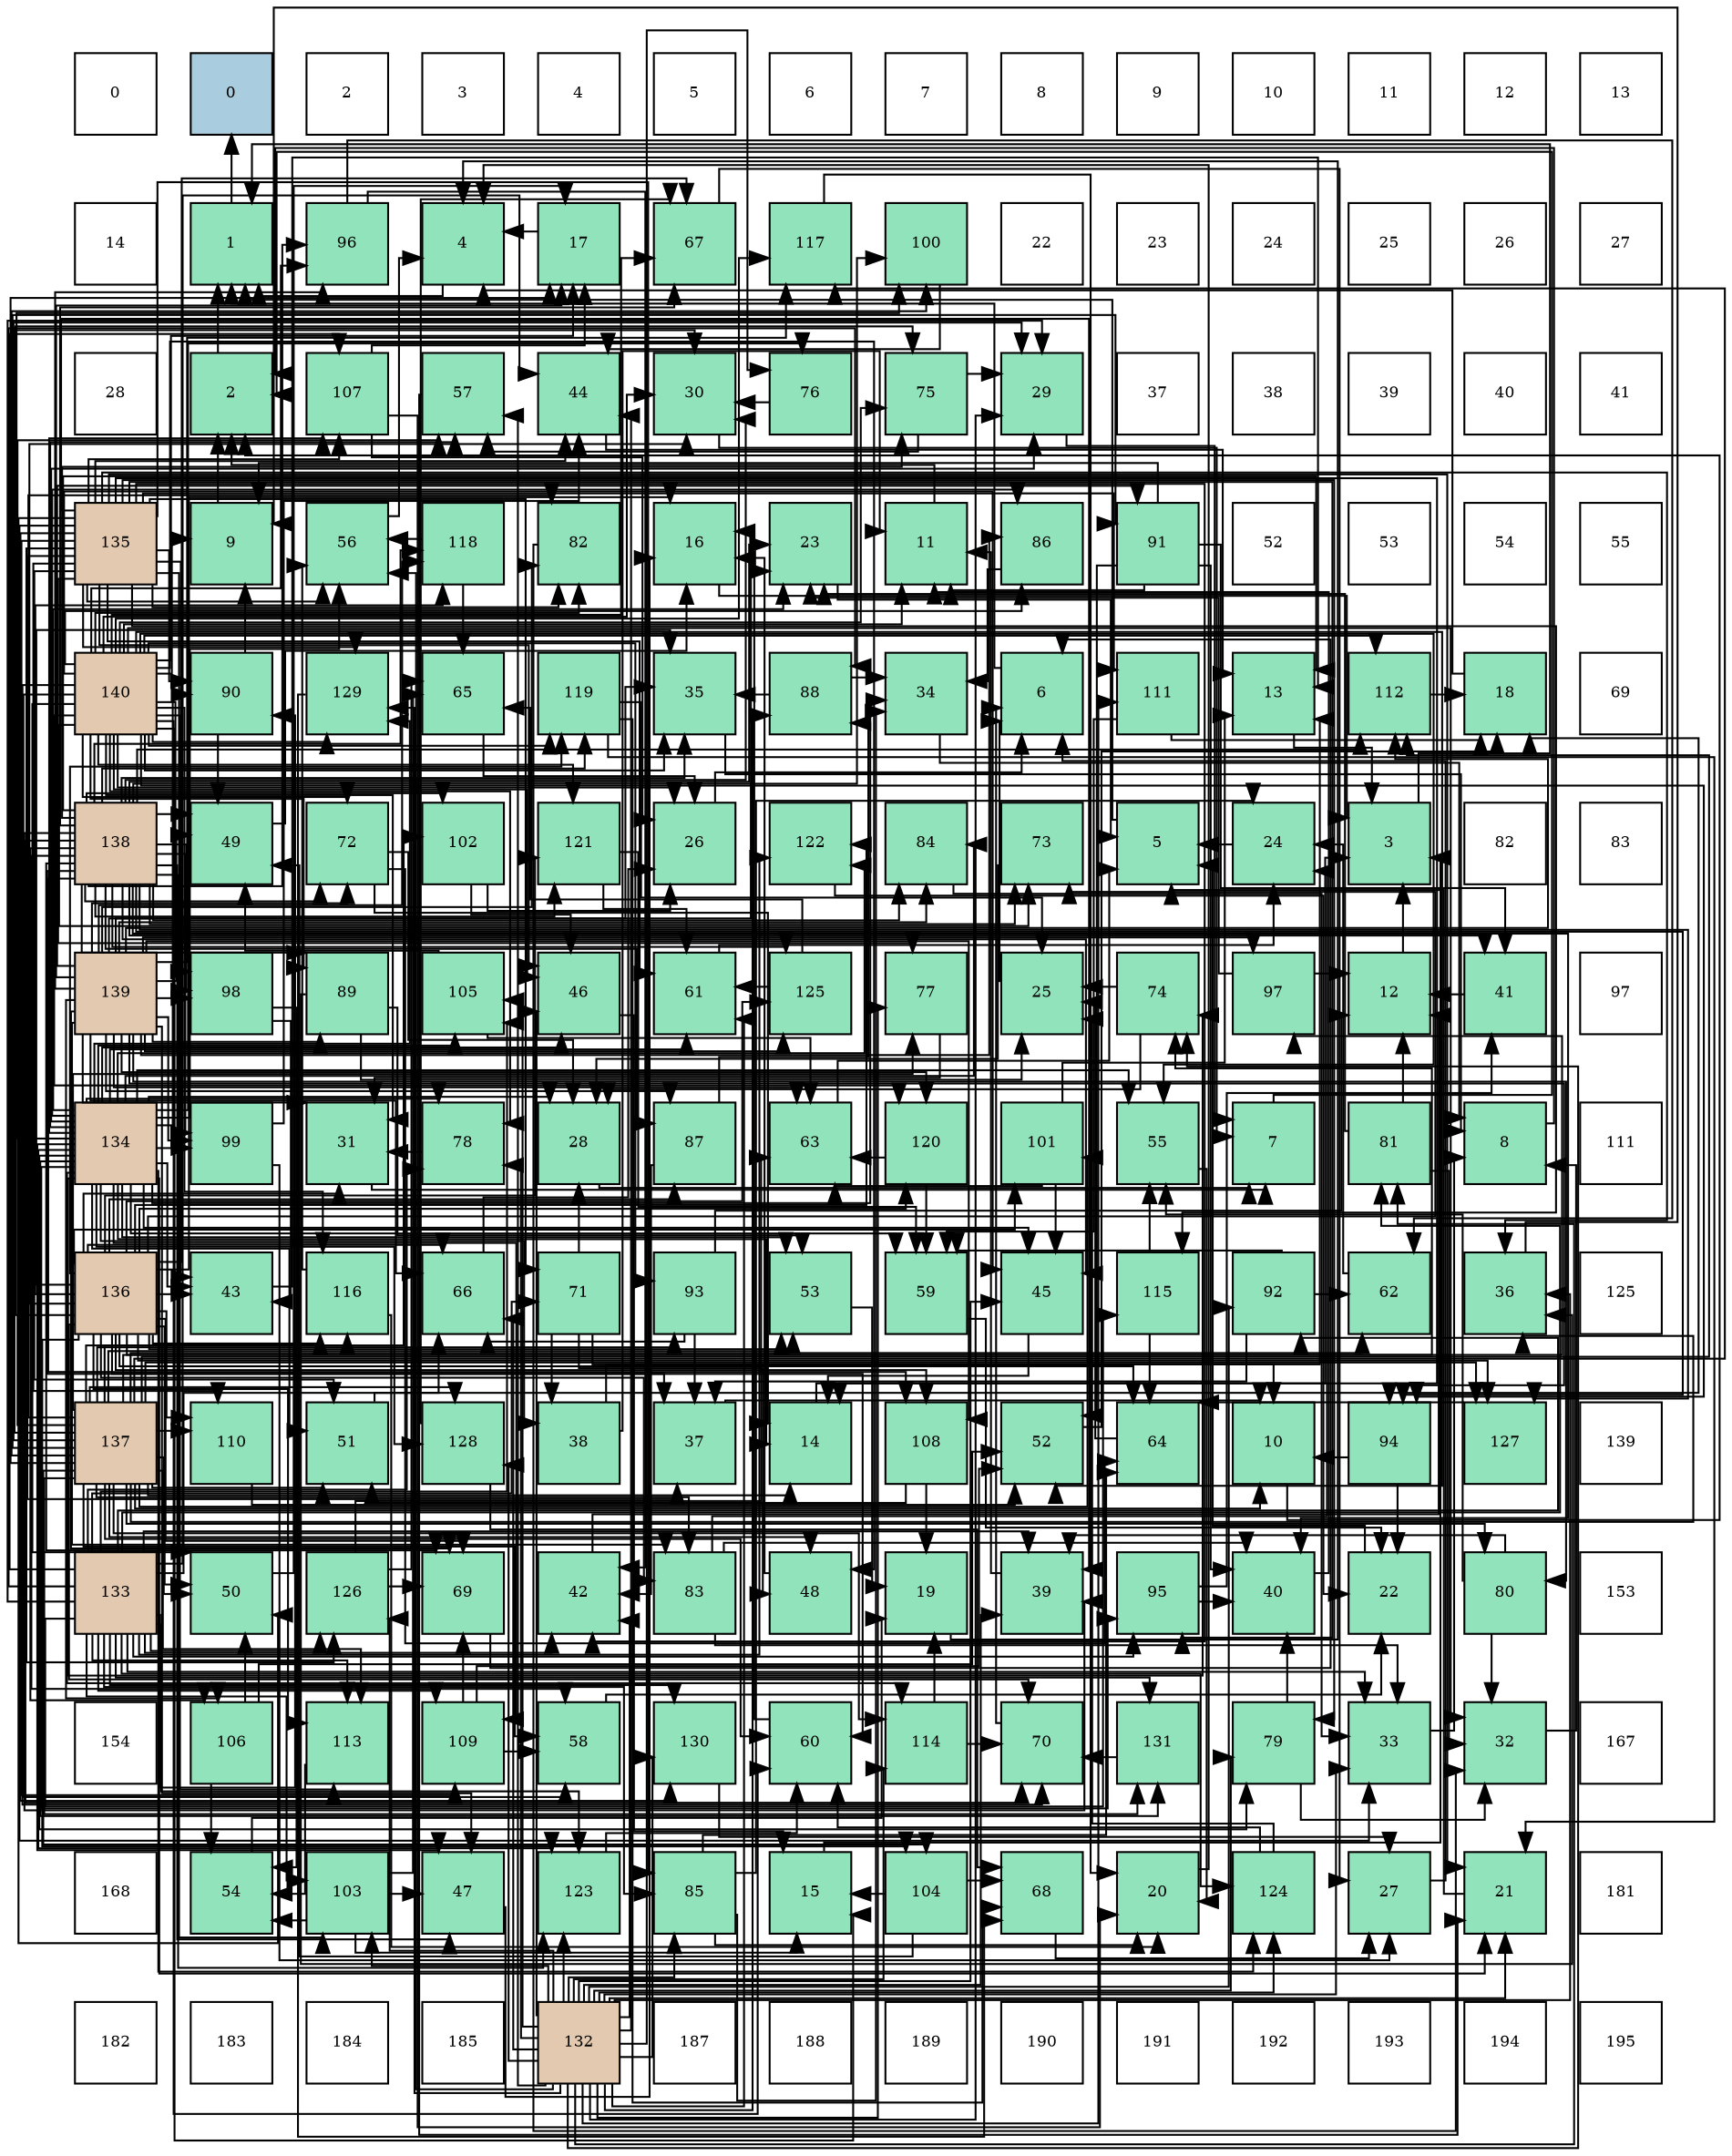 digraph layout{
 rankdir=TB;
 splines=ortho;
 node [style=filled shape=square fixedsize=true width=0.6];
0[label="0", fontsize=8, fillcolor="#ffffff"];
1[label="0", fontsize=8, fillcolor="#a9ccde"];
2[label="2", fontsize=8, fillcolor="#ffffff"];
3[label="3", fontsize=8, fillcolor="#ffffff"];
4[label="4", fontsize=8, fillcolor="#ffffff"];
5[label="5", fontsize=8, fillcolor="#ffffff"];
6[label="6", fontsize=8, fillcolor="#ffffff"];
7[label="7", fontsize=8, fillcolor="#ffffff"];
8[label="8", fontsize=8, fillcolor="#ffffff"];
9[label="9", fontsize=8, fillcolor="#ffffff"];
10[label="10", fontsize=8, fillcolor="#ffffff"];
11[label="11", fontsize=8, fillcolor="#ffffff"];
12[label="12", fontsize=8, fillcolor="#ffffff"];
13[label="13", fontsize=8, fillcolor="#ffffff"];
14[label="14", fontsize=8, fillcolor="#ffffff"];
15[label="1", fontsize=8, fillcolor="#91e3bb"];
16[label="96", fontsize=8, fillcolor="#91e3bb"];
17[label="4", fontsize=8, fillcolor="#91e3bb"];
18[label="17", fontsize=8, fillcolor="#91e3bb"];
19[label="67", fontsize=8, fillcolor="#91e3bb"];
20[label="117", fontsize=8, fillcolor="#91e3bb"];
21[label="100", fontsize=8, fillcolor="#91e3bb"];
22[label="22", fontsize=8, fillcolor="#ffffff"];
23[label="23", fontsize=8, fillcolor="#ffffff"];
24[label="24", fontsize=8, fillcolor="#ffffff"];
25[label="25", fontsize=8, fillcolor="#ffffff"];
26[label="26", fontsize=8, fillcolor="#ffffff"];
27[label="27", fontsize=8, fillcolor="#ffffff"];
28[label="28", fontsize=8, fillcolor="#ffffff"];
29[label="2", fontsize=8, fillcolor="#91e3bb"];
30[label="107", fontsize=8, fillcolor="#91e3bb"];
31[label="57", fontsize=8, fillcolor="#91e3bb"];
32[label="44", fontsize=8, fillcolor="#91e3bb"];
33[label="30", fontsize=8, fillcolor="#91e3bb"];
34[label="76", fontsize=8, fillcolor="#91e3bb"];
35[label="75", fontsize=8, fillcolor="#91e3bb"];
36[label="29", fontsize=8, fillcolor="#91e3bb"];
37[label="37", fontsize=8, fillcolor="#ffffff"];
38[label="38", fontsize=8, fillcolor="#ffffff"];
39[label="39", fontsize=8, fillcolor="#ffffff"];
40[label="40", fontsize=8, fillcolor="#ffffff"];
41[label="41", fontsize=8, fillcolor="#ffffff"];
42[label="135", fontsize=8, fillcolor="#e3c9af"];
43[label="9", fontsize=8, fillcolor="#91e3bb"];
44[label="56", fontsize=8, fillcolor="#91e3bb"];
45[label="118", fontsize=8, fillcolor="#91e3bb"];
46[label="82", fontsize=8, fillcolor="#91e3bb"];
47[label="16", fontsize=8, fillcolor="#91e3bb"];
48[label="23", fontsize=8, fillcolor="#91e3bb"];
49[label="11", fontsize=8, fillcolor="#91e3bb"];
50[label="86", fontsize=8, fillcolor="#91e3bb"];
51[label="91", fontsize=8, fillcolor="#91e3bb"];
52[label="52", fontsize=8, fillcolor="#ffffff"];
53[label="53", fontsize=8, fillcolor="#ffffff"];
54[label="54", fontsize=8, fillcolor="#ffffff"];
55[label="55", fontsize=8, fillcolor="#ffffff"];
56[label="140", fontsize=8, fillcolor="#e3c9af"];
57[label="90", fontsize=8, fillcolor="#91e3bb"];
58[label="129", fontsize=8, fillcolor="#91e3bb"];
59[label="65", fontsize=8, fillcolor="#91e3bb"];
60[label="119", fontsize=8, fillcolor="#91e3bb"];
61[label="35", fontsize=8, fillcolor="#91e3bb"];
62[label="88", fontsize=8, fillcolor="#91e3bb"];
63[label="34", fontsize=8, fillcolor="#91e3bb"];
64[label="6", fontsize=8, fillcolor="#91e3bb"];
65[label="111", fontsize=8, fillcolor="#91e3bb"];
66[label="13", fontsize=8, fillcolor="#91e3bb"];
67[label="112", fontsize=8, fillcolor="#91e3bb"];
68[label="18", fontsize=8, fillcolor="#91e3bb"];
69[label="69", fontsize=8, fillcolor="#ffffff"];
70[label="138", fontsize=8, fillcolor="#e3c9af"];
71[label="49", fontsize=8, fillcolor="#91e3bb"];
72[label="72", fontsize=8, fillcolor="#91e3bb"];
73[label="102", fontsize=8, fillcolor="#91e3bb"];
74[label="121", fontsize=8, fillcolor="#91e3bb"];
75[label="26", fontsize=8, fillcolor="#91e3bb"];
76[label="122", fontsize=8, fillcolor="#91e3bb"];
77[label="84", fontsize=8, fillcolor="#91e3bb"];
78[label="73", fontsize=8, fillcolor="#91e3bb"];
79[label="5", fontsize=8, fillcolor="#91e3bb"];
80[label="24", fontsize=8, fillcolor="#91e3bb"];
81[label="3", fontsize=8, fillcolor="#91e3bb"];
82[label="82", fontsize=8, fillcolor="#ffffff"];
83[label="83", fontsize=8, fillcolor="#ffffff"];
84[label="139", fontsize=8, fillcolor="#e3c9af"];
85[label="98", fontsize=8, fillcolor="#91e3bb"];
86[label="89", fontsize=8, fillcolor="#91e3bb"];
87[label="105", fontsize=8, fillcolor="#91e3bb"];
88[label="46", fontsize=8, fillcolor="#91e3bb"];
89[label="61", fontsize=8, fillcolor="#91e3bb"];
90[label="125", fontsize=8, fillcolor="#91e3bb"];
91[label="77", fontsize=8, fillcolor="#91e3bb"];
92[label="25", fontsize=8, fillcolor="#91e3bb"];
93[label="74", fontsize=8, fillcolor="#91e3bb"];
94[label="97", fontsize=8, fillcolor="#91e3bb"];
95[label="12", fontsize=8, fillcolor="#91e3bb"];
96[label="41", fontsize=8, fillcolor="#91e3bb"];
97[label="97", fontsize=8, fillcolor="#ffffff"];
98[label="134", fontsize=8, fillcolor="#e3c9af"];
99[label="99", fontsize=8, fillcolor="#91e3bb"];
100[label="31", fontsize=8, fillcolor="#91e3bb"];
101[label="78", fontsize=8, fillcolor="#91e3bb"];
102[label="28", fontsize=8, fillcolor="#91e3bb"];
103[label="87", fontsize=8, fillcolor="#91e3bb"];
104[label="63", fontsize=8, fillcolor="#91e3bb"];
105[label="120", fontsize=8, fillcolor="#91e3bb"];
106[label="101", fontsize=8, fillcolor="#91e3bb"];
107[label="55", fontsize=8, fillcolor="#91e3bb"];
108[label="7", fontsize=8, fillcolor="#91e3bb"];
109[label="81", fontsize=8, fillcolor="#91e3bb"];
110[label="8", fontsize=8, fillcolor="#91e3bb"];
111[label="111", fontsize=8, fillcolor="#ffffff"];
112[label="136", fontsize=8, fillcolor="#e3c9af"];
113[label="43", fontsize=8, fillcolor="#91e3bb"];
114[label="116", fontsize=8, fillcolor="#91e3bb"];
115[label="66", fontsize=8, fillcolor="#91e3bb"];
116[label="71", fontsize=8, fillcolor="#91e3bb"];
117[label="93", fontsize=8, fillcolor="#91e3bb"];
118[label="53", fontsize=8, fillcolor="#91e3bb"];
119[label="59", fontsize=8, fillcolor="#91e3bb"];
120[label="45", fontsize=8, fillcolor="#91e3bb"];
121[label="115", fontsize=8, fillcolor="#91e3bb"];
122[label="92", fontsize=8, fillcolor="#91e3bb"];
123[label="62", fontsize=8, fillcolor="#91e3bb"];
124[label="36", fontsize=8, fillcolor="#91e3bb"];
125[label="125", fontsize=8, fillcolor="#ffffff"];
126[label="137", fontsize=8, fillcolor="#e3c9af"];
127[label="110", fontsize=8, fillcolor="#91e3bb"];
128[label="51", fontsize=8, fillcolor="#91e3bb"];
129[label="128", fontsize=8, fillcolor="#91e3bb"];
130[label="38", fontsize=8, fillcolor="#91e3bb"];
131[label="37", fontsize=8, fillcolor="#91e3bb"];
132[label="14", fontsize=8, fillcolor="#91e3bb"];
133[label="108", fontsize=8, fillcolor="#91e3bb"];
134[label="52", fontsize=8, fillcolor="#91e3bb"];
135[label="64", fontsize=8, fillcolor="#91e3bb"];
136[label="10", fontsize=8, fillcolor="#91e3bb"];
137[label="94", fontsize=8, fillcolor="#91e3bb"];
138[label="127", fontsize=8, fillcolor="#91e3bb"];
139[label="139", fontsize=8, fillcolor="#ffffff"];
140[label="133", fontsize=8, fillcolor="#e3c9af"];
141[label="50", fontsize=8, fillcolor="#91e3bb"];
142[label="126", fontsize=8, fillcolor="#91e3bb"];
143[label="69", fontsize=8, fillcolor="#91e3bb"];
144[label="42", fontsize=8, fillcolor="#91e3bb"];
145[label="83", fontsize=8, fillcolor="#91e3bb"];
146[label="48", fontsize=8, fillcolor="#91e3bb"];
147[label="19", fontsize=8, fillcolor="#91e3bb"];
148[label="39", fontsize=8, fillcolor="#91e3bb"];
149[label="95", fontsize=8, fillcolor="#91e3bb"];
150[label="40", fontsize=8, fillcolor="#91e3bb"];
151[label="22", fontsize=8, fillcolor="#91e3bb"];
152[label="80", fontsize=8, fillcolor="#91e3bb"];
153[label="153", fontsize=8, fillcolor="#ffffff"];
154[label="154", fontsize=8, fillcolor="#ffffff"];
155[label="106", fontsize=8, fillcolor="#91e3bb"];
156[label="113", fontsize=8, fillcolor="#91e3bb"];
157[label="109", fontsize=8, fillcolor="#91e3bb"];
158[label="58", fontsize=8, fillcolor="#91e3bb"];
159[label="130", fontsize=8, fillcolor="#91e3bb"];
160[label="60", fontsize=8, fillcolor="#91e3bb"];
161[label="114", fontsize=8, fillcolor="#91e3bb"];
162[label="70", fontsize=8, fillcolor="#91e3bb"];
163[label="131", fontsize=8, fillcolor="#91e3bb"];
164[label="79", fontsize=8, fillcolor="#91e3bb"];
165[label="33", fontsize=8, fillcolor="#91e3bb"];
166[label="32", fontsize=8, fillcolor="#91e3bb"];
167[label="167", fontsize=8, fillcolor="#ffffff"];
168[label="168", fontsize=8, fillcolor="#ffffff"];
169[label="54", fontsize=8, fillcolor="#91e3bb"];
170[label="103", fontsize=8, fillcolor="#91e3bb"];
171[label="47", fontsize=8, fillcolor="#91e3bb"];
172[label="123", fontsize=8, fillcolor="#91e3bb"];
173[label="85", fontsize=8, fillcolor="#91e3bb"];
174[label="15", fontsize=8, fillcolor="#91e3bb"];
175[label="104", fontsize=8, fillcolor="#91e3bb"];
176[label="68", fontsize=8, fillcolor="#91e3bb"];
177[label="20", fontsize=8, fillcolor="#91e3bb"];
178[label="124", fontsize=8, fillcolor="#91e3bb"];
179[label="27", fontsize=8, fillcolor="#91e3bb"];
180[label="21", fontsize=8, fillcolor="#91e3bb"];
181[label="181", fontsize=8, fillcolor="#ffffff"];
182[label="182", fontsize=8, fillcolor="#ffffff"];
183[label="183", fontsize=8, fillcolor="#ffffff"];
184[label="184", fontsize=8, fillcolor="#ffffff"];
185[label="185", fontsize=8, fillcolor="#ffffff"];
186[label="132", fontsize=8, fillcolor="#e3c9af"];
187[label="187", fontsize=8, fillcolor="#ffffff"];
188[label="188", fontsize=8, fillcolor="#ffffff"];
189[label="189", fontsize=8, fillcolor="#ffffff"];
190[label="190", fontsize=8, fillcolor="#ffffff"];
191[label="191", fontsize=8, fillcolor="#ffffff"];
192[label="192", fontsize=8, fillcolor="#ffffff"];
193[label="193", fontsize=8, fillcolor="#ffffff"];
194[label="194", fontsize=8, fillcolor="#ffffff"];
195[label="195", fontsize=8, fillcolor="#ffffff"];
edge [constraint=false, style=vis];15 -> 1;
29 -> 15;
81 -> 15;
17 -> 15;
79 -> 15;
64 -> 15;
108 -> 29;
110 -> 29;
43 -> 29;
136 -> 29;
49 -> 29;
95 -> 81;
66 -> 81;
132 -> 81;
174 -> 81;
47 -> 81;
18 -> 17;
68 -> 17;
147 -> 17;
177 -> 17;
180 -> 79;
151 -> 79;
48 -> 79;
80 -> 79;
92 -> 64;
75 -> 64;
179 -> 64;
102 -> 108;
36 -> 108;
33 -> 108;
100 -> 108;
166 -> 110;
165 -> 110;
63 -> 110;
61 -> 110;
124 -> 43;
131 -> 136;
130 -> 49;
130 -> 66;
148 -> 49;
150 -> 49;
96 -> 95;
144 -> 95;
113 -> 66;
32 -> 66;
120 -> 132;
88 -> 174;
171 -> 47;
146 -> 47;
71 -> 47;
141 -> 18;
128 -> 68;
134 -> 68;
118 -> 147;
169 -> 147;
107 -> 177;
44 -> 17;
31 -> 180;
158 -> 151;
119 -> 151;
160 -> 48;
89 -> 80;
123 -> 80;
104 -> 79;
135 -> 92;
59 -> 75;
115 -> 75;
19 -> 179;
176 -> 179;
143 -> 64;
162 -> 64;
116 -> 136;
116 -> 102;
116 -> 130;
116 -> 146;
72 -> 132;
72 -> 102;
72 -> 135;
78 -> 102;
93 -> 92;
93 -> 102;
35 -> 36;
35 -> 31;
34 -> 33;
91 -> 100;
101 -> 100;
164 -> 166;
164 -> 150;
152 -> 166;
152 -> 148;
152 -> 107;
109 -> 95;
109 -> 48;
109 -> 166;
46 -> 166;
145 -> 80;
145 -> 165;
145 -> 150;
77 -> 165;
173 -> 177;
173 -> 80;
173 -> 63;
173 -> 135;
50 -> 63;
103 -> 63;
103 -> 144;
62 -> 63;
62 -> 61;
86 -> 92;
86 -> 124;
86 -> 118;
57 -> 43;
57 -> 71;
51 -> 43;
51 -> 49;
51 -> 150;
51 -> 96;
51 -> 134;
122 -> 131;
122 -> 119;
122 -> 123;
117 -> 95;
117 -> 131;
117 -> 115;
137 -> 136;
137 -> 151;
149 -> 150;
149 -> 96;
16 -> 144;
16 -> 123;
94 -> 95;
94 -> 48;
85 -> 113;
85 -> 169;
99 -> 179;
99 -> 32;
21 -> 32;
106 -> 66;
106 -> 120;
106 -> 104;
73 -> 75;
73 -> 88;
170 -> 174;
170 -> 171;
170 -> 169;
170 -> 59;
175 -> 174;
175 -> 71;
175 -> 176;
87 -> 71;
87 -> 104;
155 -> 141;
155 -> 134;
155 -> 169;
30 -> 18;
30 -> 177;
30 -> 75;
133 -> 147;
133 -> 128;
157 -> 134;
157 -> 158;
157 -> 143;
127 -> 134;
65 -> 68;
65 -> 119;
67 -> 68;
156 -> 169;
161 -> 147;
161 -> 162;
121 -> 107;
121 -> 135;
114 -> 177;
114 -> 44;
20 -> 177;
45 -> 44;
45 -> 59;
60 -> 180;
60 -> 92;
60 -> 176;
105 -> 119;
105 -> 104;
74 -> 119;
74 -> 89;
76 -> 151;
172 -> 160;
178 -> 92;
178 -> 160;
90 -> 89;
90 -> 59;
142 -> 104;
142 -> 59;
142 -> 143;
138 -> 135;
129 -> 19;
129 -> 176;
58 -> 176;
159 -> 179;
163 -> 162;
186 -> 180;
186 -> 36;
186 -> 165;
186 -> 124;
186 -> 148;
186 -> 144;
186 -> 32;
186 -> 120;
186 -> 88;
186 -> 44;
186 -> 31;
186 -> 89;
186 -> 115;
186 -> 93;
186 -> 34;
186 -> 91;
186 -> 101;
186 -> 164;
186 -> 109;
186 -> 173;
186 -> 62;
186 -> 122;
186 -> 170;
186 -> 87;
186 -> 65;
186 -> 161;
186 -> 172;
186 -> 178;
186 -> 142;
186 -> 129;
186 -> 58;
186 -> 159;
140 -> 36;
140 -> 165;
140 -> 148;
140 -> 144;
140 -> 32;
140 -> 115;
140 -> 116;
140 -> 101;
140 -> 109;
140 -> 173;
140 -> 62;
140 -> 57;
140 -> 122;
140 -> 149;
140 -> 170;
140 -> 87;
140 -> 30;
140 -> 157;
140 -> 156;
140 -> 121;
140 -> 76;
140 -> 172;
140 -> 178;
140 -> 142;
140 -> 159;
140 -> 163;
98 -> 132;
98 -> 180;
98 -> 48;
98 -> 102;
98 -> 36;
98 -> 130;
98 -> 113;
98 -> 120;
98 -> 88;
98 -> 171;
98 -> 128;
98 -> 118;
98 -> 107;
98 -> 44;
98 -> 31;
98 -> 119;
98 -> 89;
98 -> 93;
98 -> 34;
98 -> 101;
98 -> 164;
98 -> 77;
98 -> 50;
98 -> 62;
98 -> 57;
98 -> 149;
98 -> 99;
98 -> 21;
98 -> 87;
98 -> 30;
98 -> 157;
98 -> 161;
98 -> 76;
98 -> 172;
98 -> 178;
98 -> 129;
98 -> 58;
98 -> 163;
42 -> 132;
42 -> 180;
42 -> 165;
42 -> 124;
42 -> 131;
42 -> 148;
42 -> 144;
42 -> 113;
42 -> 32;
42 -> 88;
42 -> 141;
42 -> 128;
42 -> 44;
42 -> 89;
42 -> 116;
42 -> 91;
42 -> 164;
42 -> 46;
42 -> 173;
42 -> 57;
42 -> 149;
42 -> 170;
42 -> 30;
42 -> 157;
42 -> 127;
42 -> 65;
42 -> 121;
42 -> 142;
42 -> 58;
42 -> 159;
112 -> 47;
112 -> 33;
112 -> 100;
112 -> 61;
112 -> 113;
112 -> 141;
112 -> 118;
112 -> 160;
112 -> 135;
112 -> 115;
112 -> 19;
112 -> 143;
112 -> 162;
112 -> 78;
112 -> 35;
112 -> 145;
112 -> 103;
112 -> 94;
112 -> 106;
112 -> 175;
112 -> 133;
112 -> 127;
112 -> 156;
112 -> 114;
112 -> 45;
112 -> 60;
112 -> 105;
112 -> 74;
112 -> 76;
112 -> 90;
112 -> 138;
126 -> 136;
126 -> 132;
126 -> 18;
126 -> 36;
126 -> 33;
126 -> 124;
126 -> 146;
126 -> 141;
126 -> 128;
126 -> 118;
126 -> 31;
126 -> 158;
126 -> 160;
126 -> 123;
126 -> 93;
126 -> 91;
126 -> 152;
126 -> 46;
126 -> 145;
126 -> 51;
126 -> 117;
126 -> 21;
126 -> 106;
126 -> 73;
126 -> 175;
126 -> 127;
126 -> 67;
126 -> 156;
126 -> 161;
126 -> 114;
126 -> 20;
126 -> 138;
126 -> 129;
126 -> 163;
70 -> 66;
70 -> 48;
70 -> 33;
70 -> 61;
70 -> 131;
70 -> 148;
70 -> 150;
70 -> 96;
70 -> 120;
70 -> 171;
70 -> 71;
70 -> 158;
70 -> 19;
70 -> 143;
70 -> 162;
70 -> 72;
70 -> 78;
70 -> 35;
70 -> 77;
70 -> 103;
70 -> 86;
70 -> 137;
70 -> 16;
70 -> 85;
70 -> 99;
70 -> 21;
70 -> 73;
70 -> 155;
70 -> 133;
70 -> 67;
70 -> 45;
70 -> 60;
70 -> 74;
70 -> 172;
70 -> 90;
70 -> 138;
84 -> 47;
84 -> 18;
84 -> 100;
84 -> 61;
84 -> 171;
84 -> 71;
84 -> 104;
84 -> 115;
84 -> 143;
84 -> 72;
84 -> 152;
84 -> 46;
84 -> 145;
84 -> 77;
84 -> 50;
84 -> 103;
84 -> 86;
84 -> 51;
84 -> 137;
84 -> 16;
84 -> 94;
84 -> 85;
84 -> 99;
84 -> 155;
84 -> 133;
84 -> 67;
84 -> 20;
84 -> 45;
84 -> 105;
84 -> 90;
56 -> 43;
56 -> 49;
56 -> 174;
56 -> 18;
56 -> 75;
56 -> 33;
56 -> 100;
56 -> 166;
56 -> 61;
56 -> 120;
56 -> 88;
56 -> 146;
56 -> 141;
56 -> 134;
56 -> 107;
56 -> 158;
56 -> 160;
56 -> 19;
56 -> 162;
56 -> 72;
56 -> 78;
56 -> 35;
56 -> 101;
56 -> 46;
56 -> 50;
56 -> 86;
56 -> 117;
56 -> 137;
56 -> 16;
56 -> 85;
56 -> 67;
56 -> 156;
56 -> 114;
56 -> 20;
56 -> 60;
56 -> 105;
56 -> 74;
56 -> 58;
edge [constraint=true, style=invis];
0 -> 14 -> 28 -> 42 -> 56 -> 70 -> 84 -> 98 -> 112 -> 126 -> 140 -> 154 -> 168 -> 182;
1 -> 15 -> 29 -> 43 -> 57 -> 71 -> 85 -> 99 -> 113 -> 127 -> 141 -> 155 -> 169 -> 183;
2 -> 16 -> 30 -> 44 -> 58 -> 72 -> 86 -> 100 -> 114 -> 128 -> 142 -> 156 -> 170 -> 184;
3 -> 17 -> 31 -> 45 -> 59 -> 73 -> 87 -> 101 -> 115 -> 129 -> 143 -> 157 -> 171 -> 185;
4 -> 18 -> 32 -> 46 -> 60 -> 74 -> 88 -> 102 -> 116 -> 130 -> 144 -> 158 -> 172 -> 186;
5 -> 19 -> 33 -> 47 -> 61 -> 75 -> 89 -> 103 -> 117 -> 131 -> 145 -> 159 -> 173 -> 187;
6 -> 20 -> 34 -> 48 -> 62 -> 76 -> 90 -> 104 -> 118 -> 132 -> 146 -> 160 -> 174 -> 188;
7 -> 21 -> 35 -> 49 -> 63 -> 77 -> 91 -> 105 -> 119 -> 133 -> 147 -> 161 -> 175 -> 189;
8 -> 22 -> 36 -> 50 -> 64 -> 78 -> 92 -> 106 -> 120 -> 134 -> 148 -> 162 -> 176 -> 190;
9 -> 23 -> 37 -> 51 -> 65 -> 79 -> 93 -> 107 -> 121 -> 135 -> 149 -> 163 -> 177 -> 191;
10 -> 24 -> 38 -> 52 -> 66 -> 80 -> 94 -> 108 -> 122 -> 136 -> 150 -> 164 -> 178 -> 192;
11 -> 25 -> 39 -> 53 -> 67 -> 81 -> 95 -> 109 -> 123 -> 137 -> 151 -> 165 -> 179 -> 193;
12 -> 26 -> 40 -> 54 -> 68 -> 82 -> 96 -> 110 -> 124 -> 138 -> 152 -> 166 -> 180 -> 194;
13 -> 27 -> 41 -> 55 -> 69 -> 83 -> 97 -> 111 -> 125 -> 139 -> 153 -> 167 -> 181 -> 195;
rank = same {0 -> 1 -> 2 -> 3 -> 4 -> 5 -> 6 -> 7 -> 8 -> 9 -> 10 -> 11 -> 12 -> 13};
rank = same {14 -> 15 -> 16 -> 17 -> 18 -> 19 -> 20 -> 21 -> 22 -> 23 -> 24 -> 25 -> 26 -> 27};
rank = same {28 -> 29 -> 30 -> 31 -> 32 -> 33 -> 34 -> 35 -> 36 -> 37 -> 38 -> 39 -> 40 -> 41};
rank = same {42 -> 43 -> 44 -> 45 -> 46 -> 47 -> 48 -> 49 -> 50 -> 51 -> 52 -> 53 -> 54 -> 55};
rank = same {56 -> 57 -> 58 -> 59 -> 60 -> 61 -> 62 -> 63 -> 64 -> 65 -> 66 -> 67 -> 68 -> 69};
rank = same {70 -> 71 -> 72 -> 73 -> 74 -> 75 -> 76 -> 77 -> 78 -> 79 -> 80 -> 81 -> 82 -> 83};
rank = same {84 -> 85 -> 86 -> 87 -> 88 -> 89 -> 90 -> 91 -> 92 -> 93 -> 94 -> 95 -> 96 -> 97};
rank = same {98 -> 99 -> 100 -> 101 -> 102 -> 103 -> 104 -> 105 -> 106 -> 107 -> 108 -> 109 -> 110 -> 111};
rank = same {112 -> 113 -> 114 -> 115 -> 116 -> 117 -> 118 -> 119 -> 120 -> 121 -> 122 -> 123 -> 124 -> 125};
rank = same {126 -> 127 -> 128 -> 129 -> 130 -> 131 -> 132 -> 133 -> 134 -> 135 -> 136 -> 137 -> 138 -> 139};
rank = same {140 -> 141 -> 142 -> 143 -> 144 -> 145 -> 146 -> 147 -> 148 -> 149 -> 150 -> 151 -> 152 -> 153};
rank = same {154 -> 155 -> 156 -> 157 -> 158 -> 159 -> 160 -> 161 -> 162 -> 163 -> 164 -> 165 -> 166 -> 167};
rank = same {168 -> 169 -> 170 -> 171 -> 172 -> 173 -> 174 -> 175 -> 176 -> 177 -> 178 -> 179 -> 180 -> 181};
rank = same {182 -> 183 -> 184 -> 185 -> 186 -> 187 -> 188 -> 189 -> 190 -> 191 -> 192 -> 193 -> 194 -> 195};
}